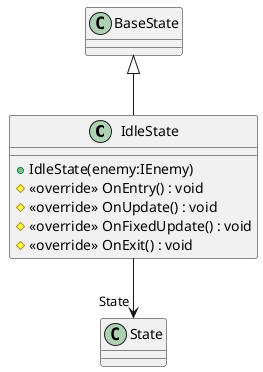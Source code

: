 @startuml
class IdleState {
    + IdleState(enemy:IEnemy)
    # <<override>> OnEntry() : void
    # <<override>> OnUpdate() : void
    # <<override>> OnFixedUpdate() : void
    # <<override>> OnExit() : void
}
BaseState <|-- IdleState
IdleState --> "State" State
@enduml
